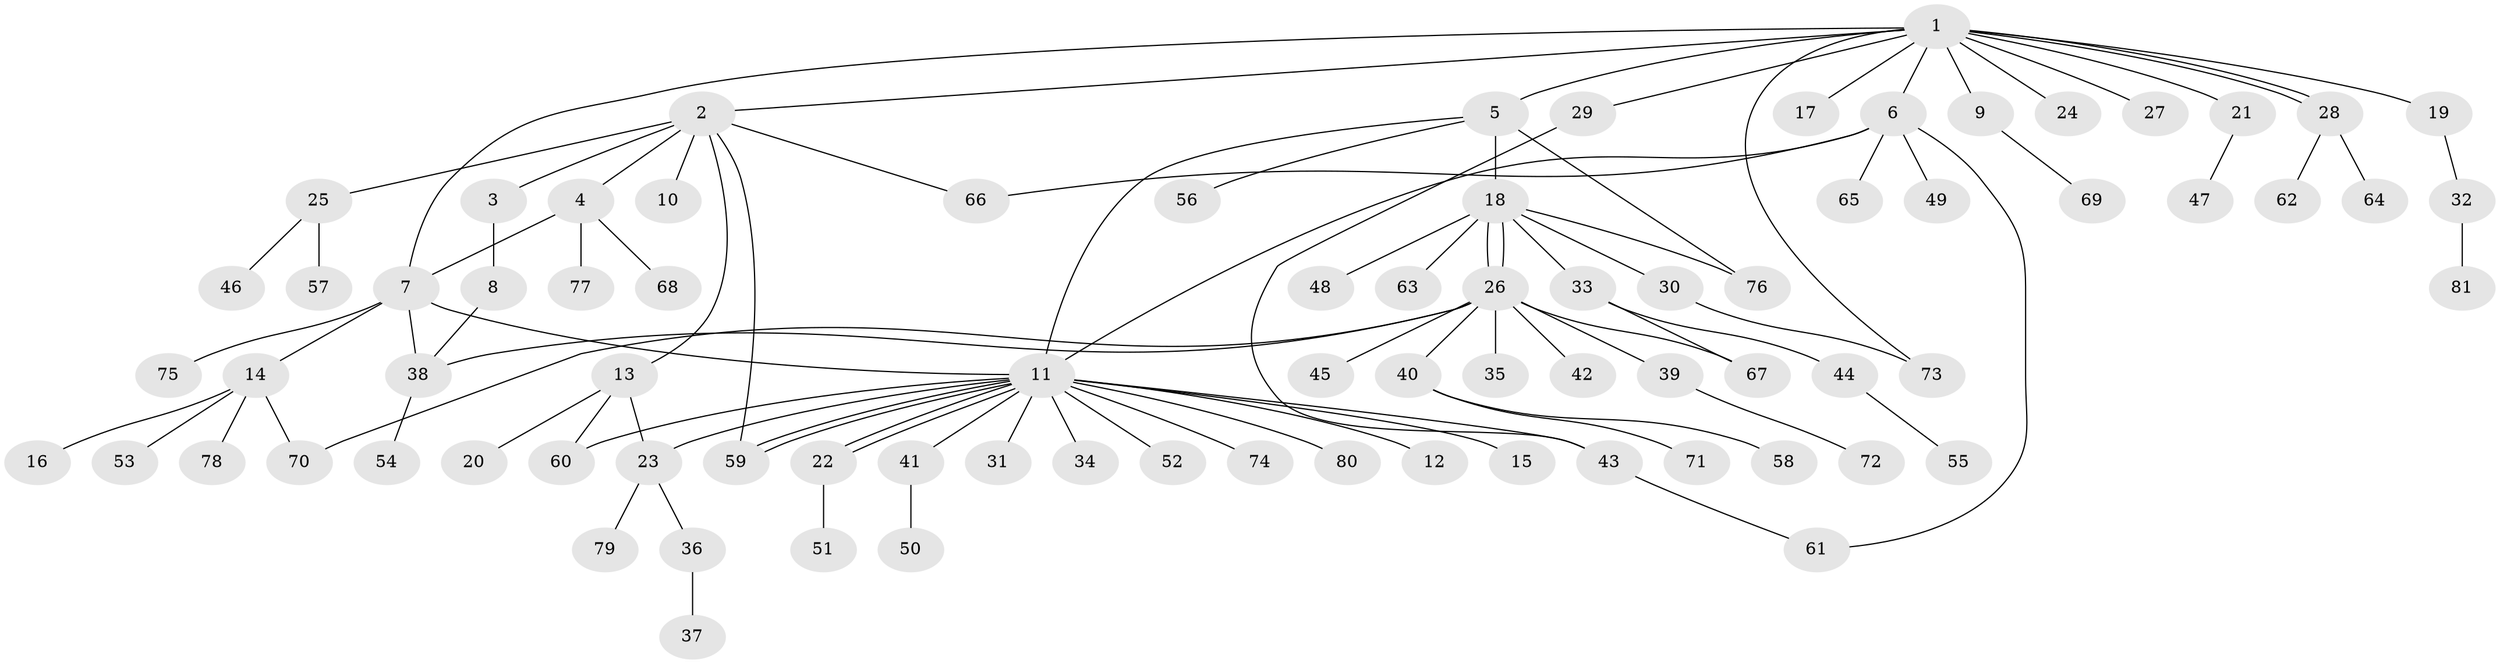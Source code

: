 // coarse degree distribution, {14: 0.03571428571428571, 8: 0.017857142857142856, 2: 0.16071428571428573, 4: 0.05357142857142857, 6: 0.05357142857142857, 1: 0.5892857142857143, 3: 0.05357142857142857, 5: 0.017857142857142856, 9: 0.017857142857142856}
// Generated by graph-tools (version 1.1) at 2025/18/03/04/25 18:18:18]
// undirected, 81 vertices, 99 edges
graph export_dot {
graph [start="1"]
  node [color=gray90,style=filled];
  1;
  2;
  3;
  4;
  5;
  6;
  7;
  8;
  9;
  10;
  11;
  12;
  13;
  14;
  15;
  16;
  17;
  18;
  19;
  20;
  21;
  22;
  23;
  24;
  25;
  26;
  27;
  28;
  29;
  30;
  31;
  32;
  33;
  34;
  35;
  36;
  37;
  38;
  39;
  40;
  41;
  42;
  43;
  44;
  45;
  46;
  47;
  48;
  49;
  50;
  51;
  52;
  53;
  54;
  55;
  56;
  57;
  58;
  59;
  60;
  61;
  62;
  63;
  64;
  65;
  66;
  67;
  68;
  69;
  70;
  71;
  72;
  73;
  74;
  75;
  76;
  77;
  78;
  79;
  80;
  81;
  1 -- 2;
  1 -- 5;
  1 -- 6;
  1 -- 7;
  1 -- 9;
  1 -- 17;
  1 -- 19;
  1 -- 21;
  1 -- 24;
  1 -- 27;
  1 -- 28;
  1 -- 28;
  1 -- 29;
  1 -- 73;
  2 -- 3;
  2 -- 4;
  2 -- 10;
  2 -- 13;
  2 -- 25;
  2 -- 59;
  2 -- 66;
  3 -- 8;
  4 -- 7;
  4 -- 68;
  4 -- 77;
  5 -- 11;
  5 -- 18;
  5 -- 56;
  5 -- 76;
  6 -- 11;
  6 -- 49;
  6 -- 61;
  6 -- 65;
  6 -- 66;
  7 -- 11;
  7 -- 14;
  7 -- 38;
  7 -- 75;
  8 -- 38;
  9 -- 69;
  11 -- 12;
  11 -- 15;
  11 -- 22;
  11 -- 22;
  11 -- 23;
  11 -- 31;
  11 -- 34;
  11 -- 41;
  11 -- 43;
  11 -- 52;
  11 -- 59;
  11 -- 59;
  11 -- 60;
  11 -- 74;
  11 -- 80;
  13 -- 20;
  13 -- 23;
  13 -- 60;
  14 -- 16;
  14 -- 53;
  14 -- 70;
  14 -- 78;
  18 -- 26;
  18 -- 26;
  18 -- 30;
  18 -- 33;
  18 -- 48;
  18 -- 63;
  18 -- 76;
  19 -- 32;
  21 -- 47;
  22 -- 51;
  23 -- 36;
  23 -- 79;
  25 -- 46;
  25 -- 57;
  26 -- 35;
  26 -- 38;
  26 -- 39;
  26 -- 40;
  26 -- 42;
  26 -- 45;
  26 -- 67;
  26 -- 70;
  28 -- 62;
  28 -- 64;
  29 -- 43;
  30 -- 73;
  32 -- 81;
  33 -- 44;
  33 -- 67;
  36 -- 37;
  38 -- 54;
  39 -- 72;
  40 -- 58;
  40 -- 71;
  41 -- 50;
  43 -- 61;
  44 -- 55;
}
